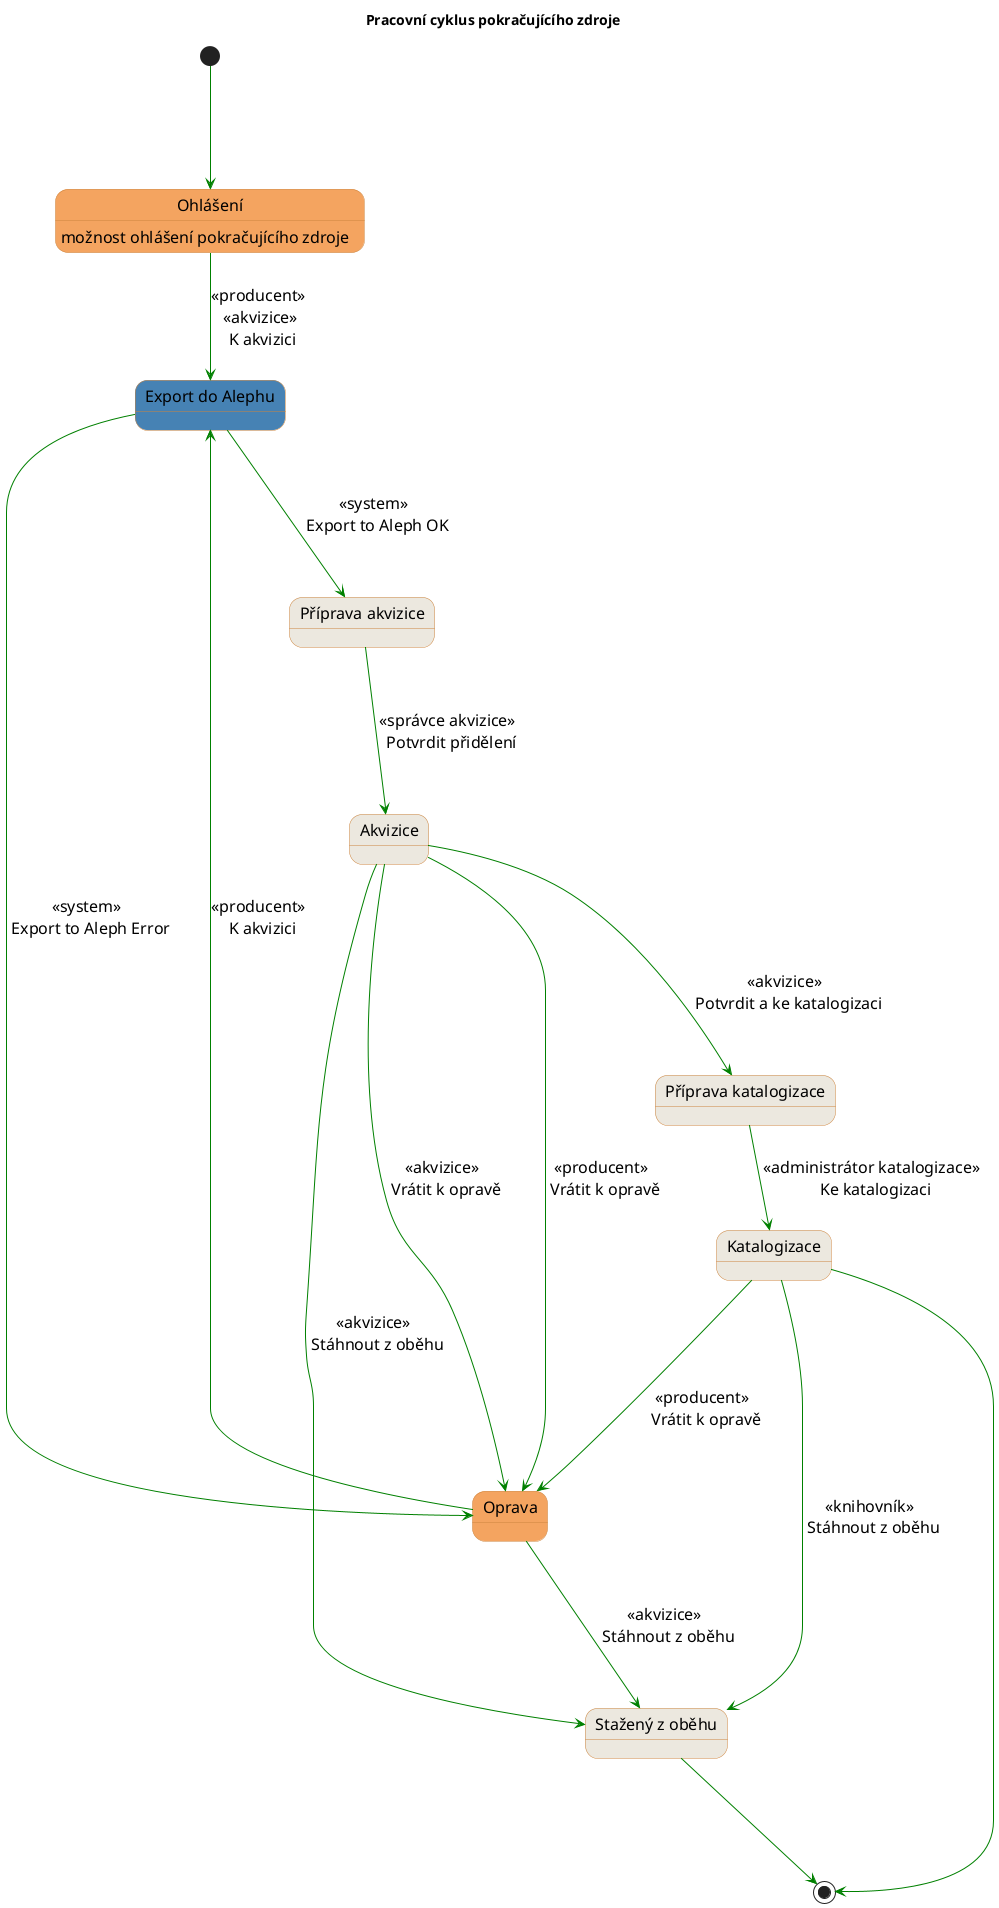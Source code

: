 @startuml
title <b>Pracovní cyklus pokračujícího zdroje</b>
skinparam DefaultFontSize 16pt

skinparam state {
  StartColor MediumBlue
  EndColor MediumBlue
  BackgroundColor Peru
  BackgroundColor<< Begin >> Olive
  BorderColor Peru
  FontName Impact
  ArrowColor Green
}

state "Ohlášení" as declaration #SandyBrown
declaration : možnost ohlášení pokračujícího zdroje

state "Akvizice" as acquisition #ECE8DF
state "Příprava akvizice" as acquisitionPreparing #ECE8DF
state "Příprava katalogizace" as catalogizationPreparing #ECE8DF
state "Katalogizace" as catalogization #ECE8DF
state "Oprava" as declarationWithError #SandyBrown
state "Export do Alephu" as exportToAleph #SteelBlue
state "Stažený z oběhu" as withdrawn #ECE8DF

[*] ---> declaration

declaration --> exportToAleph : << producent >> \n << akvizice >> \n K akvizici

exportToAleph ---> acquisitionPreparing : << system >> \n Export to Aleph OK
exportToAleph --> declarationWithError : << system >> \n Export to Aleph Error

acquisitionPreparing ---> acquisition : << správce akvizice >> \n Potvrdit přidělení
acquisition ---> declarationWithError : << akvizice >> \n Vrátit k opravě
acquisition ---> catalogizationPreparing : << akvizice >> \n Potvrdit a ke katalogizaci
acquisition ---> declarationWithError : << producent >> \n Vrátit k opravě
acquisition ---> withdrawn : << akvizice >> \n Stáhnout z oběhu

declarationWithError ---> exportToAleph : << producent >> \n K akvizici
declarationWithError ---> withdrawn : << akvizice >> \n Stáhnout z oběhu

catalogizationPreparing --> catalogization : << administrátor katalogizace >> \n Ke katalogizaci
catalogization ---> declarationWithError : << producent >> \n Vrátit k opravě
catalogization ---> withdrawn : << knihovník >> \n Stáhnout z oběhu

withdrawn ---> [*]
catalogization ---> [*]

@enduml
